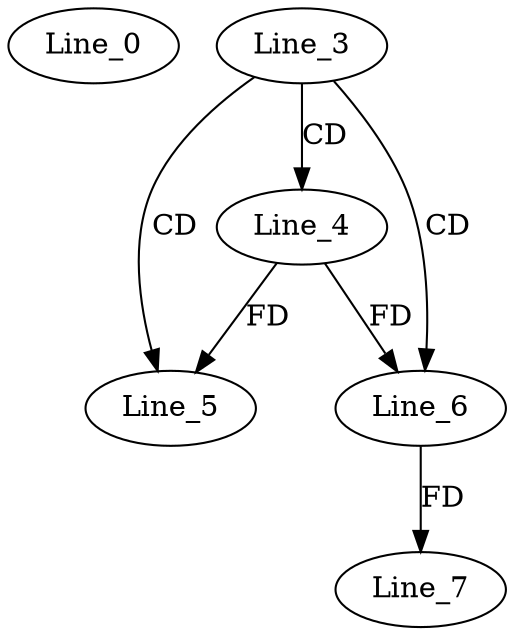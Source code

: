 digraph G {
  Line_0;
  Line_3;
  Line_4;
  Line_5;
  Line_5;
  Line_6;
  Line_6;
  Line_7;
  Line_3 -> Line_4 [ label="CD" ];
  Line_3 -> Line_5 [ label="CD" ];
  Line_4 -> Line_5 [ label="FD" ];
  Line_3 -> Line_6 [ label="CD" ];
  Line_4 -> Line_6 [ label="FD" ];
  Line_6 -> Line_7 [ label="FD" ];
}
